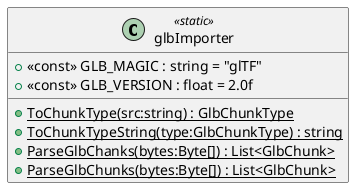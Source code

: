 @startuml
class glbImporter <<static>> {
    + <<const>> GLB_MAGIC : string = "glTF"
    + <<const>> GLB_VERSION : float = 2.0f
    + {static} ToChunkType(src:string) : GlbChunkType
    + {static} ToChunkTypeString(type:GlbChunkType) : string
    + {static} ParseGlbChanks(bytes:Byte[]) : List<GlbChunk>
    + {static} ParseGlbChunks(bytes:Byte[]) : List<GlbChunk>
}
@enduml
